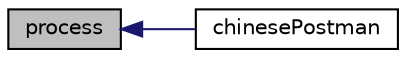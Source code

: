 digraph "process"
{
  edge [fontname="Helvetica",fontsize="10",labelfontname="Helvetica",labelfontsize="10"];
  node [fontname="Helvetica",fontsize="10",shape=record];
  rankdir="LR";
  Node96 [label="process",height=0.2,width=0.4,color="black", fillcolor="grey75", style="filled", fontcolor="black"];
  Node96 -> Node97 [dir="back",color="midnightblue",fontsize="10",style="solid",fontname="Helvetica"];
  Node97 [label="chinesePostman",height=0.2,width=0.4,color="black", fillcolor="white", style="filled",URL="$chinesePostman_8c.html#a89a659f4d0284f7aa1a4b32846221e58"];
}
